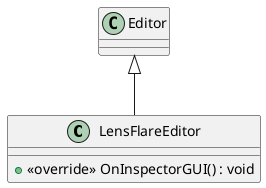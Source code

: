 @startuml
class LensFlareEditor {
    + <<override>> OnInspectorGUI() : void
}
Editor <|-- LensFlareEditor
@enduml
